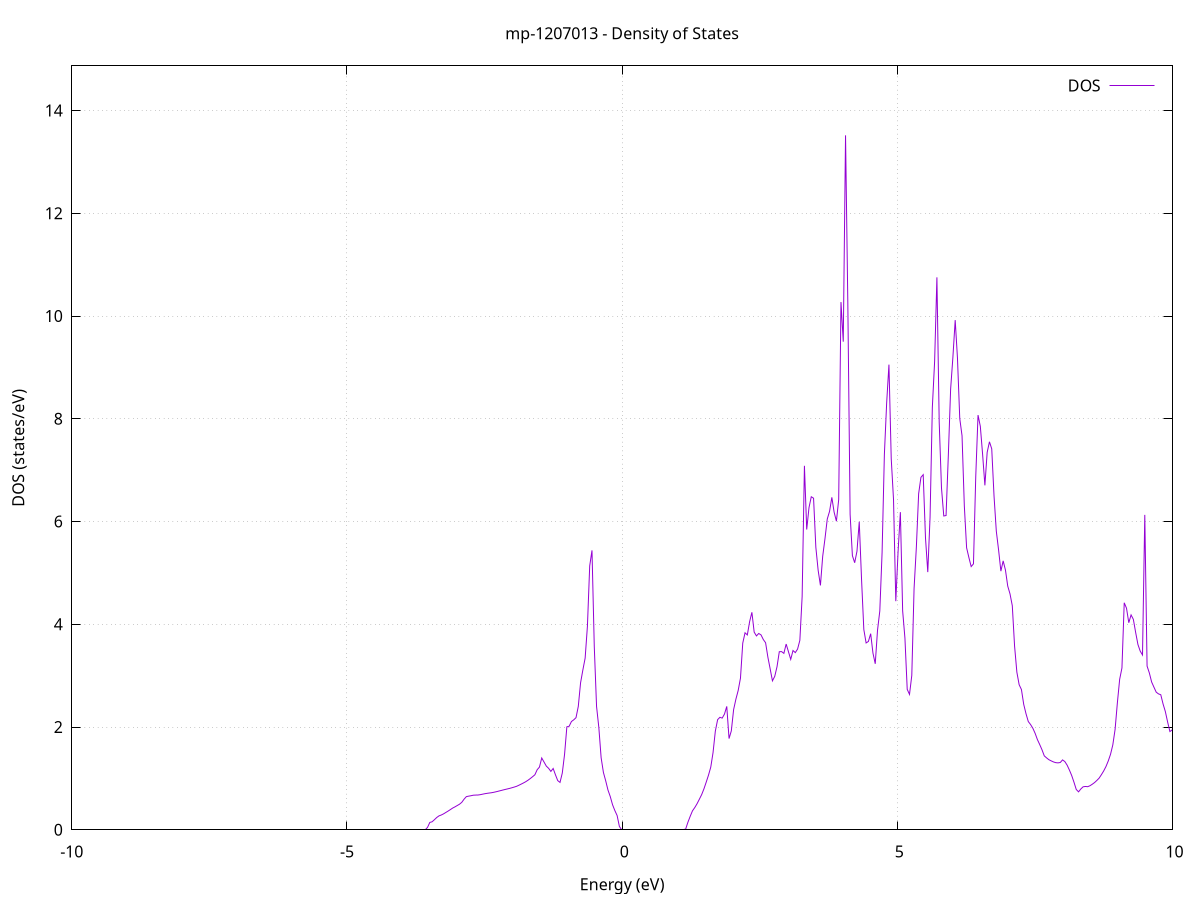 set title 'mp-1207013 - Density of States'
set xlabel 'Energy (eV)'
set ylabel 'DOS (states/eV)'
set grid
set xrange [-10:10]
set yrange [0:14.869]
set xzeroaxis lt -1
set terminal png size 800,600
set output 'mp-1207013_dos_gnuplot.png'
plot '-' using 1:2 with lines title 'DOS'
-42.302700 0.000000
-42.261200 0.000000
-42.219700 0.000000
-42.178100 0.000000
-42.136600 0.000000
-42.095100 0.000000
-42.053600 0.000000
-42.012100 0.000000
-41.970600 0.000000
-41.929100 0.000000
-41.887600 0.000000
-41.846100 0.000000
-41.804600 0.000000
-41.763100 0.000000
-41.721600 0.000000
-41.680100 0.000000
-41.638600 0.000000
-41.597100 0.000000
-41.555600 0.000000
-41.514100 0.000000
-41.472500 0.000000
-41.431000 0.000000
-41.389500 0.000000
-41.348000 0.000000
-41.306500 0.000000
-41.265000 0.000000
-41.223500 0.000000
-41.182000 0.000000
-41.140500 0.000000
-41.099000 0.000000
-41.057500 0.000000
-41.016000 0.000000
-40.974500 0.000000
-40.933000 0.000000
-40.891500 0.000000
-40.850000 0.000000
-40.808500 0.000000
-40.767000 0.000000
-40.725400 0.000000
-40.683900 0.000000
-40.642400 0.000000
-40.600900 0.000000
-40.559400 0.000000
-40.517900 0.000000
-40.476400 0.000000
-40.434900 0.000000
-40.393400 0.000000
-40.351900 0.000000
-40.310400 0.000000
-40.268900 0.000000
-40.227400 0.000000
-40.185900 0.000000
-40.144400 0.000000
-40.102900 0.000000
-40.061400 0.000000
-40.019800 0.000000
-39.978300 0.000000
-39.936800 0.000000
-39.895300 0.000000
-39.853800 0.000000
-39.812300 0.000000
-39.770800 0.000000
-39.729300 0.000000
-39.687800 0.000000
-39.646300 0.000000
-39.604800 0.000000
-39.563300 0.000000
-39.521800 0.000000
-39.480300 0.000000
-39.438800 0.000000
-39.397300 0.000000
-39.355800 0.000000
-39.314300 0.000000
-39.272700 0.000000
-39.231200 0.000000
-39.189700 0.000000
-39.148200 0.000000
-39.106700 0.000000
-39.065200 0.000000
-39.023700 0.000000
-38.982200 0.000000
-38.940700 0.000000
-38.899200 0.000000
-38.857700 0.000000
-38.816200 0.000000
-38.774700 0.000000
-38.733200 0.000000
-38.691700 0.000000
-38.650200 0.000000
-38.608700 0.000000
-38.567100 0.000000
-38.525600 66.203200
-38.484100 52.512200
-38.442600 61.236200
-38.401100 52.724800
-38.359600 56.885700
-38.318100 62.463600
-38.276600 20.226400
-38.235100 0.000000
-38.193600 0.000000
-38.152100 0.000000
-38.110600 88.839900
-38.069100 0.000000
-38.027600 0.000000
-37.986100 0.000000
-37.944600 0.000000
-37.903100 0.000000
-37.861600 0.000000
-37.820000 0.000000
-37.778500 0.000000
-37.737000 0.000000
-37.695500 0.000000
-37.654000 0.000000
-37.612500 0.000000
-37.571000 0.000000
-37.529500 0.000000
-37.488000 0.000000
-37.446500 0.000000
-37.405000 0.000000
-37.363500 0.000000
-37.322000 0.000000
-37.280500 0.000000
-37.239000 0.000000
-37.197500 0.000000
-37.156000 0.000000
-37.114400 0.000000
-37.072900 0.000000
-37.031400 0.000000
-36.989900 0.000000
-36.948400 0.000000
-36.906900 0.000000
-36.865400 0.000000
-36.823900 0.000000
-36.782400 0.000000
-36.740900 0.000000
-36.699400 0.000000
-36.657900 0.000000
-36.616400 0.000000
-36.574900 0.000000
-36.533400 0.000000
-36.491900 0.000000
-36.450400 0.000000
-36.408900 0.000000
-36.367300 0.000000
-36.325800 0.000000
-36.284300 0.000000
-36.242800 0.000000
-36.201300 0.000000
-36.159800 0.000000
-36.118300 0.000000
-36.076800 0.000000
-36.035300 0.000000
-35.993800 0.000000
-35.952300 0.000000
-35.910800 0.000000
-35.869300 0.000000
-35.827800 0.000000
-35.786300 0.000000
-35.744800 0.000000
-35.703300 0.000000
-35.661700 0.000000
-35.620200 0.000000
-35.578700 0.000000
-35.537200 0.000000
-35.495700 0.000000
-35.454200 0.000000
-35.412700 0.000000
-35.371200 0.000000
-35.329700 0.000000
-35.288200 0.000000
-35.246700 0.000000
-35.205200 0.000000
-35.163700 0.000000
-35.122200 0.000000
-35.080700 0.000000
-35.039200 0.000000
-34.997700 0.000000
-34.956200 0.000000
-34.914600 0.000000
-34.873100 0.000000
-34.831600 0.000000
-34.790100 0.000000
-34.748600 0.000000
-34.707100 0.000000
-34.665600 0.000000
-34.624100 0.000000
-34.582600 0.000000
-34.541100 0.000000
-34.499600 0.000000
-34.458100 0.000000
-34.416600 0.000000
-34.375100 0.000000
-34.333600 0.000000
-34.292100 0.000000
-34.250600 0.000000
-34.209000 0.000000
-34.167500 0.000000
-34.126000 0.000000
-34.084500 0.000000
-34.043000 0.000000
-34.001500 0.000000
-33.960000 0.000000
-33.918500 0.000000
-33.877000 0.000000
-33.835500 0.000000
-33.794000 0.000000
-33.752500 0.000000
-33.711000 0.000000
-33.669500 0.000000
-33.628000 0.000000
-33.586500 0.000000
-33.545000 0.000000
-33.503500 0.000000
-33.461900 0.000000
-33.420400 0.000000
-33.378900 0.000000
-33.337400 0.000000
-33.295900 0.000000
-33.254400 0.000000
-33.212900 0.000000
-33.171400 0.000000
-33.129900 0.000000
-33.088400 0.000000
-33.046900 0.000000
-33.005400 0.000000
-32.963900 0.000000
-32.922400 0.000000
-32.880900 0.000000
-32.839400 0.000000
-32.797900 0.000000
-32.756300 0.000000
-32.714800 0.000000
-32.673300 0.000000
-32.631800 0.000000
-32.590300 0.000000
-32.548800 0.000000
-32.507300 0.000000
-32.465800 0.000000
-32.424300 0.000000
-32.382800 0.000000
-32.341300 0.000000
-32.299800 0.000000
-32.258300 0.000000
-32.216800 0.000000
-32.175300 0.000000
-32.133800 0.000000
-32.092300 0.000000
-32.050800 0.000000
-32.009200 0.000000
-31.967700 0.000000
-31.926200 0.000000
-31.884700 0.000000
-31.843200 0.000000
-31.801700 0.000000
-31.760200 0.000000
-31.718700 0.000000
-31.677200 0.000000
-31.635700 0.000000
-31.594200 0.000000
-31.552700 0.000000
-31.511200 0.000000
-31.469700 0.000000
-31.428200 0.000000
-31.386700 0.000000
-31.345200 0.000000
-31.303600 0.000000
-31.262100 0.000000
-31.220600 0.000000
-31.179100 0.000000
-31.137600 0.000000
-31.096100 0.000000
-31.054600 0.000000
-31.013100 0.000000
-30.971600 0.000000
-30.930100 0.000000
-30.888600 0.000000
-30.847100 0.000000
-30.805600 0.000000
-30.764100 0.000000
-30.722600 0.000000
-30.681100 0.000000
-30.639600 0.000000
-30.598100 0.000000
-30.556500 0.000000
-30.515000 0.000000
-30.473500 0.000000
-30.432000 0.000000
-30.390500 0.000000
-30.349000 0.000000
-30.307500 0.000000
-30.266000 0.000000
-30.224500 0.000000
-30.183000 0.000000
-30.141500 0.000000
-30.100000 0.000000
-30.058500 0.000000
-30.017000 0.000000
-29.975500 0.000000
-29.934000 0.000000
-29.892500 0.000000
-29.850900 0.000000
-29.809400 0.000000
-29.767900 0.000000
-29.726400 0.000000
-29.684900 0.000000
-29.643400 0.000000
-29.601900 0.000000
-29.560400 0.000000
-29.518900 0.000000
-29.477400 0.000000
-29.435900 0.000000
-29.394400 0.000000
-29.352900 0.000000
-29.311400 0.000000
-29.269900 0.000000
-29.228400 0.000000
-29.186900 0.000000
-29.145400 0.000000
-29.103800 0.000000
-29.062300 0.000000
-29.020800 0.000000
-28.979300 0.000000
-28.937800 0.000000
-28.896300 0.000000
-28.854800 0.000000
-28.813300 0.000000
-28.771800 0.000000
-28.730300 0.000000
-28.688800 0.000000
-28.647300 0.000000
-28.605800 0.000000
-28.564300 0.000000
-28.522800 0.000000
-28.481300 0.000000
-28.439800 0.000000
-28.398200 0.000000
-28.356700 0.000000
-28.315200 0.000000
-28.273700 0.000000
-28.232200 0.000000
-28.190700 0.000000
-28.149200 0.000000
-28.107700 0.000000
-28.066200 0.000000
-28.024700 0.000000
-27.983200 0.000000
-27.941700 0.000000
-27.900200 0.000000
-27.858700 0.000000
-27.817200 0.000000
-27.775700 0.000000
-27.734200 0.000000
-27.692700 0.000000
-27.651100 0.000000
-27.609600 0.000000
-27.568100 0.000000
-27.526600 0.000000
-27.485100 0.000000
-27.443600 0.000000
-27.402100 0.000000
-27.360600 0.000000
-27.319100 0.000000
-27.277600 0.000000
-27.236100 0.000000
-27.194600 0.000000
-27.153100 0.000000
-27.111600 0.000000
-27.070100 0.000000
-27.028600 0.000000
-26.987100 0.000000
-26.945500 0.000000
-26.904000 0.000000
-26.862500 0.000000
-26.821000 0.000000
-26.779500 0.000000
-26.738000 0.000000
-26.696500 0.000000
-26.655000 0.000000
-26.613500 0.000000
-26.572000 0.000000
-26.530500 0.000000
-26.489000 0.000000
-26.447500 0.000000
-26.406000 0.000000
-26.364500 0.000000
-26.323000 0.000000
-26.281500 0.000000
-26.240000 0.000000
-26.198400 0.000000
-26.156900 0.000000
-26.115400 0.000000
-26.073900 0.000000
-26.032400 0.000000
-25.990900 0.000000
-25.949400 0.000000
-25.907900 0.000000
-25.866400 0.000000
-25.824900 0.000000
-25.783400 0.000000
-25.741900 0.000000
-25.700400 0.000000
-25.658900 0.000000
-25.617400 0.000000
-25.575900 0.000000
-25.534400 0.000000
-25.492800 0.000000
-25.451300 0.000000
-25.409800 0.000000
-25.368300 0.000000
-25.326800 0.000000
-25.285300 0.000000
-25.243800 0.000000
-25.202300 0.000000
-25.160800 0.000000
-25.119300 0.000000
-25.077800 0.000000
-25.036300 0.000000
-24.994800 0.000000
-24.953300 0.000000
-24.911800 0.000000
-24.870300 0.000000
-24.828800 0.000000
-24.787300 0.000000
-24.745700 0.000000
-24.704200 0.000000
-24.662700 0.000000
-24.621200 0.000000
-24.579700 0.000000
-24.538200 0.000000
-24.496700 0.000000
-24.455200 0.000000
-24.413700 0.000000
-24.372200 0.000000
-24.330700 0.000000
-24.289200 0.000000
-24.247700 0.000000
-24.206200 0.000000
-24.164700 0.000000
-24.123200 0.000000
-24.081700 0.000000
-24.040100 0.000000
-23.998600 0.000000
-23.957100 0.000000
-23.915600 0.000000
-23.874100 0.000000
-23.832600 0.000000
-23.791100 0.000000
-23.749600 0.000000
-23.708100 0.000000
-23.666600 0.000000
-23.625100 0.000000
-23.583600 0.000000
-23.542100 0.000000
-23.500600 0.000000
-23.459100 0.000000
-23.417600 0.000000
-23.376100 0.000000
-23.334600 0.000000
-23.293000 0.000000
-23.251500 0.000000
-23.210000 0.000000
-23.168500 0.000000
-23.127000 0.000000
-23.085500 0.000000
-23.044000 0.000000
-23.002500 0.000000
-22.961000 0.000000
-22.919500 0.000000
-22.878000 0.000000
-22.836500 0.000000
-22.795000 0.000000
-22.753500 0.000000
-22.712000 0.000000
-22.670500 0.000000
-22.629000 0.000000
-22.587400 0.000000
-22.545900 0.000000
-22.504400 0.000000
-22.462900 0.000000
-22.421400 0.000000
-22.379900 0.000000
-22.338400 0.000000
-22.296900 0.000000
-22.255400 0.000000
-22.213900 0.000000
-22.172400 0.000000
-22.130900 0.000000
-22.089400 0.000000
-22.047900 0.000000
-22.006400 0.000000
-21.964900 0.000000
-21.923400 0.000000
-21.881900 0.000000
-21.840300 0.000000
-21.798800 0.000000
-21.757300 0.000000
-21.715800 0.000000
-21.674300 0.000000
-21.632800 0.000000
-21.591300 0.000000
-21.549800 0.000000
-21.508300 0.000000
-21.466800 0.000000
-21.425300 0.000000
-21.383800 0.000000
-21.342300 0.000000
-21.300800 0.000000
-21.259300 0.000000
-21.217800 0.000000
-21.176300 0.000000
-21.134800 0.000000
-21.093200 0.000000
-21.051700 0.000000
-21.010200 0.000000
-20.968700 0.000000
-20.927200 0.000000
-20.885700 0.000000
-20.844200 0.000000
-20.802700 0.000000
-20.761200 0.000000
-20.719700 0.000000
-20.678200 0.000000
-20.636700 0.000000
-20.595200 0.000000
-20.553700 0.000000
-20.512200 0.000000
-20.470700 0.000000
-20.429200 0.000000
-20.387600 0.000000
-20.346100 0.000000
-20.304600 0.000000
-20.263100 0.000000
-20.221600 0.000000
-20.180100 0.000000
-20.138600 0.000000
-20.097100 0.000000
-20.055600 0.000000
-20.014100 0.000000
-19.972600 0.000000
-19.931100 0.000000
-19.889600 0.000000
-19.848100 0.000000
-19.806600 0.000000
-19.765100 0.000000
-19.723600 0.000000
-19.682100 0.000000
-19.640500 0.000000
-19.599000 0.000000
-19.557500 0.000000
-19.516000 0.000000
-19.474500 0.000000
-19.433000 0.000000
-19.391500 0.000000
-19.350000 0.000000
-19.308500 0.000000
-19.267000 0.000000
-19.225500 0.000000
-19.184000 0.000000
-19.142500 0.000000
-19.101000 0.000000
-19.059500 0.000000
-19.018000 0.000000
-18.976500 0.000000
-18.934900 0.000000
-18.893400 0.000000
-18.851900 0.000000
-18.810400 0.000000
-18.768900 0.000000
-18.727400 0.000000
-18.685900 0.000000
-18.644400 0.000000
-18.602900 0.000000
-18.561400 0.000000
-18.519900 0.000000
-18.478400 0.000000
-18.436900 0.000000
-18.395400 0.000000
-18.353900 0.000000
-18.312400 0.000000
-18.270900 0.000000
-18.229400 0.000000
-18.187800 0.000000
-18.146300 0.000000
-18.104800 0.000000
-18.063300 0.000000
-18.021800 0.000000
-17.980300 0.000000
-17.938800 0.000000
-17.897300 0.000000
-17.855800 0.000000
-17.814300 0.000000
-17.772800 0.000000
-17.731300 0.000000
-17.689800 0.000000
-17.648300 0.000000
-17.606800 0.000000
-17.565300 0.000000
-17.523800 0.000000
-17.482200 0.000000
-17.440700 0.000000
-17.399200 0.000000
-17.357700 0.000000
-17.316200 0.000000
-17.274700 0.000000
-17.233200 0.000000
-17.191700 0.000000
-17.150200 0.000000
-17.108700 0.000000
-17.067200 0.000000
-17.025700 0.000000
-16.984200 0.000000
-16.942700 0.000000
-16.901200 0.000000
-16.859700 0.000000
-16.818200 0.000000
-16.776700 0.000000
-16.735100 0.000000
-16.693600 0.000000
-16.652100 0.000000
-16.610600 0.000000
-16.569100 0.000000
-16.527600 0.000000
-16.486100 0.000000
-16.444600 0.000000
-16.403100 0.000000
-16.361600 0.000000
-16.320100 0.000000
-16.278600 0.000000
-16.237100 0.000000
-16.195600 0.000000
-16.154100 0.000000
-16.112600 0.000000
-16.071100 0.000000
-16.029500 0.000000
-15.988000 0.000000
-15.946500 0.000000
-15.905000 0.000000
-15.863500 0.000000
-15.822000 0.000000
-15.780500 0.000000
-15.739000 0.000000
-15.697500 0.000000
-15.656000 0.000000
-15.614500 0.000000
-15.573000 0.000000
-15.531500 0.000000
-15.490000 0.000000
-15.448500 0.000000
-15.407000 0.000000
-15.365500 0.000000
-15.324000 0.000000
-15.282400 0.000000
-15.240900 0.000000
-15.199400 0.000000
-15.157900 0.000000
-15.116400 0.000000
-15.074900 0.000000
-15.033400 0.000000
-14.991900 0.000000
-14.950400 0.000000
-14.908900 0.000000
-14.867400 0.000000
-14.825900 0.000000
-14.784400 0.000000
-14.742900 0.000000
-14.701400 0.000000
-14.659900 0.000000
-14.618400 0.000000
-14.576800 0.000000
-14.535300 0.000000
-14.493800 0.000000
-14.452300 0.000000
-14.410800 0.000000
-14.369300 0.000000
-14.327800 0.000000
-14.286300 0.000000
-14.244800 0.000000
-14.203300 0.000000
-14.161800 0.000000
-14.120300 0.000000
-14.078800 0.000000
-14.037300 0.000000
-13.995800 0.000000
-13.954300 0.000000
-13.912800 0.000000
-13.871300 0.000000
-13.829700 0.000000
-13.788200 0.000000
-13.746700 0.000000
-13.705200 0.000000
-13.663700 0.000000
-13.622200 0.000000
-13.580700 0.000000
-13.539200 0.000000
-13.497700 0.000000
-13.456200 0.000000
-13.414700 0.000000
-13.373200 0.000000
-13.331700 0.000000
-13.290200 0.000000
-13.248700 0.000000
-13.207200 0.000000
-13.165700 0.000000
-13.124100 0.000000
-13.082600 0.000000
-13.041100 0.000000
-12.999600 0.000000
-12.958100 0.000000
-12.916600 0.000000
-12.875100 0.000000
-12.833600 0.000000
-12.792100 0.000000
-12.750600 0.000000
-12.709100 0.000000
-12.667600 0.000000
-12.626100 0.000000
-12.584600 0.000000
-12.543100 0.000000
-12.501600 0.000000
-12.460100 0.000000
-12.418600 0.000000
-12.377000 0.000000
-12.335500 0.000000
-12.294000 0.000000
-12.252500 0.000000
-12.211000 0.000000
-12.169500 0.000000
-12.128000 0.000000
-12.086500 0.000000
-12.045000 0.000000
-12.003500 0.000000
-11.962000 0.000000
-11.920500 0.000000
-11.879000 0.000000
-11.837500 0.000000
-11.796000 0.000000
-11.754500 0.000000
-11.713000 0.000000
-11.671400 0.000000
-11.629900 0.000000
-11.588400 0.000000
-11.546900 0.000000
-11.505400 0.000000
-11.463900 0.000000
-11.422400 0.000000
-11.380900 0.000000
-11.339400 0.000000
-11.297900 0.000000
-11.256400 0.000000
-11.214900 0.000000
-11.173400 0.000000
-11.131900 0.000000
-11.090400 0.000000
-11.048900 0.000000
-11.007400 0.000000
-10.965900 0.000000
-10.924300 0.000000
-10.882800 0.000000
-10.841300 0.000000
-10.799800 0.000000
-10.758300 0.000000
-10.716800 0.000000
-10.675300 0.000000
-10.633800 0.000000
-10.592300 0.000000
-10.550800 0.000000
-10.509300 0.000000
-10.467800 0.000000
-10.426300 0.000000
-10.384800 0.000000
-10.343300 0.000000
-10.301800 0.000000
-10.260300 0.000000
-10.218700 0.000000
-10.177200 0.000000
-10.135700 0.000000
-10.094200 0.000000
-10.052700 0.000000
-10.011200 0.000000
-9.969700 0.000000
-9.928200 0.000000
-9.886700 0.000000
-9.845200 0.000000
-9.803700 0.000000
-9.762200 0.000000
-9.720700 0.000000
-9.679200 0.000000
-9.637700 0.000000
-9.596200 0.000000
-9.554700 0.000000
-9.513200 0.000000
-9.471600 0.000000
-9.430100 0.000000
-9.388600 0.000000
-9.347100 0.000000
-9.305600 0.000000
-9.264100 0.000000
-9.222600 0.000000
-9.181100 0.000000
-9.139600 0.000000
-9.098100 0.000000
-9.056600 0.000000
-9.015100 0.000000
-8.973600 0.000000
-8.932100 0.000000
-8.890600 0.000000
-8.849100 0.000000
-8.807600 0.000000
-8.766000 0.000000
-8.724500 0.000000
-8.683000 0.000000
-8.641500 0.000000
-8.600000 0.000000
-8.558500 0.000000
-8.517000 0.000000
-8.475500 0.000000
-8.434000 0.000000
-8.392500 0.000000
-8.351000 0.000000
-8.309500 0.000000
-8.268000 0.000000
-8.226500 0.000000
-8.185000 0.000000
-8.143500 0.000000
-8.102000 0.000000
-8.060500 0.000000
-8.018900 0.000000
-7.977400 0.000000
-7.935900 0.000000
-7.894400 0.000000
-7.852900 0.000000
-7.811400 0.000000
-7.769900 0.000000
-7.728400 0.000000
-7.686900 0.000000
-7.645400 0.000000
-7.603900 0.000000
-7.562400 0.000000
-7.520900 0.000000
-7.479400 0.000000
-7.437900 0.000000
-7.396400 0.000000
-7.354900 0.000000
-7.313300 0.000000
-7.271800 0.000000
-7.230300 0.000000
-7.188800 0.000000
-7.147300 0.000000
-7.105800 0.000000
-7.064300 0.000000
-7.022800 0.000000
-6.981300 0.000000
-6.939800 0.000000
-6.898300 0.000000
-6.856800 0.000000
-6.815300 0.000000
-6.773800 0.000000
-6.732300 0.000000
-6.690800 0.000000
-6.649300 0.000000
-6.607800 0.000000
-6.566200 0.000000
-6.524700 0.000000
-6.483200 0.000000
-6.441700 0.000000
-6.400200 0.000000
-6.358700 0.000000
-6.317200 0.000000
-6.275700 0.000000
-6.234200 0.000000
-6.192700 0.000000
-6.151200 0.000000
-6.109700 0.000000
-6.068200 0.000000
-6.026700 0.000000
-5.985200 0.000000
-5.943700 0.000000
-5.902200 0.000000
-5.860600 0.000000
-5.819100 0.000000
-5.777600 0.000000
-5.736100 0.000000
-5.694600 0.000000
-5.653100 0.000000
-5.611600 0.000000
-5.570100 0.000000
-5.528600 0.000000
-5.487100 0.000000
-5.445600 0.000000
-5.404100 0.000000
-5.362600 0.000000
-5.321100 0.000000
-5.279600 0.000000
-5.238100 0.000000
-5.196600 0.000000
-5.155100 0.000000
-5.113500 0.000000
-5.072000 0.000000
-5.030500 0.000000
-4.989000 0.000000
-4.947500 0.000000
-4.906000 0.000000
-4.864500 0.000000
-4.823000 0.000000
-4.781500 0.000000
-4.740000 0.000000
-4.698500 0.000000
-4.657000 0.000000
-4.615500 0.000000
-4.574000 0.000000
-4.532500 0.000000
-4.491000 0.000000
-4.449500 0.000000
-4.407900 0.000000
-4.366400 0.000000
-4.324900 0.000000
-4.283400 0.000000
-4.241900 0.000000
-4.200400 0.000000
-4.158900 0.000000
-4.117400 0.000000
-4.075900 0.000000
-4.034400 0.000000
-3.992900 0.000000
-3.951400 0.000000
-3.909900 0.000000
-3.868400 0.000000
-3.826900 0.000000
-3.785400 0.000000
-3.743900 0.000000
-3.702400 0.000000
-3.660800 0.000000
-3.619300 0.000000
-3.577800 0.000000
-3.536300 0.046500
-3.494800 0.142700
-3.453300 0.155400
-3.411800 0.195400
-3.370300 0.237800
-3.328800 0.270100
-3.287300 0.287100
-3.245800 0.309500
-3.204300 0.336500
-3.162800 0.363800
-3.121300 0.392500
-3.079800 0.422400
-3.038300 0.445600
-2.996800 0.471600
-2.955200 0.497400
-2.913700 0.534400
-2.872200 0.595500
-2.830700 0.645200
-2.789200 0.654600
-2.747700 0.662500
-2.706200 0.672600
-2.664700 0.675400
-2.623200 0.676300
-2.581700 0.682400
-2.540200 0.692000
-2.498700 0.701200
-2.457200 0.709000
-2.415700 0.715100
-2.374200 0.721000
-2.332700 0.729700
-2.291200 0.739800
-2.249700 0.750800
-2.208100 0.762300
-2.166600 0.773800
-2.125100 0.784900
-2.083600 0.795400
-2.042100 0.806300
-2.000600 0.818800
-1.959100 0.832000
-1.917600 0.846200
-1.876100 0.867000
-1.834600 0.888800
-1.793100 0.911400
-1.751600 0.935800
-1.710100 0.964800
-1.668600 0.997700
-1.627100 1.033100
-1.585600 1.070800
-1.544100 1.168700
-1.502500 1.220000
-1.461000 1.397400
-1.419500 1.318500
-1.378000 1.239500
-1.336500 1.196500
-1.295000 1.136200
-1.253500 1.193200
-1.212000 1.070600
-1.170500 0.957100
-1.129000 0.921800
-1.087500 1.104200
-1.046000 1.470500
-1.004500 2.004300
-0.963000 2.015000
-0.921500 2.107100
-0.880000 2.139500
-0.838500 2.181900
-0.797000 2.400100
-0.755400 2.860500
-0.713900 3.110200
-0.672400 3.340700
-0.630900 3.963700
-0.589400 5.135800
-0.547900 5.438600
-0.506400 3.568400
-0.464900 2.399800
-0.423400 1.988900
-0.381900 1.402600
-0.340400 1.116100
-0.298900 0.953600
-0.257400 0.773100
-0.215900 0.646200
-0.174400 0.487500
-0.132900 0.374600
-0.091400 0.277800
-0.049800 0.063500
-0.008300 0.000000
0.033200 0.000000
0.074700 0.000000
0.116200 0.000000
0.157700 0.000000
0.199200 0.000000
0.240700 0.000000
0.282200 0.000000
0.323700 0.000000
0.365200 0.000000
0.406700 0.000000
0.448200 0.000000
0.489700 0.000000
0.531200 0.000000
0.572700 0.000000
0.614200 0.000000
0.655700 0.000000
0.697300 0.000000
0.738800 0.000000
0.780300 0.000000
0.821800 0.000000
0.863300 0.000000
0.904800 0.000000
0.946300 0.000000
0.987800 0.000000
1.029300 0.000000
1.070800 0.000000
1.112300 0.000000
1.153800 0.012500
1.195300 0.147300
1.236800 0.263100
1.278300 0.369200
1.319800 0.432600
1.361300 0.507200
1.402900 0.594700
1.444400 0.683400
1.485900 0.795700
1.527400 0.926600
1.568900 1.062700
1.610400 1.220000
1.651900 1.504100
1.693400 1.920800
1.734900 2.143500
1.776400 2.189000
1.817900 2.173900
1.859400 2.252200
1.900900 2.401700
1.942400 1.774900
1.983900 1.925800
2.025400 2.338500
2.066900 2.542100
2.108400 2.711300
2.150000 2.951900
2.191500 3.633100
2.233000 3.834300
2.274500 3.792600
2.316000 4.049900
2.357500 4.233200
2.399000 3.847300
2.440500 3.773400
2.482000 3.821200
2.523500 3.793200
2.565000 3.703000
2.606500 3.640600
2.648000 3.360200
2.689500 3.131400
2.731000 2.899000
2.772500 2.985500
2.814000 3.173800
2.855600 3.466200
2.897100 3.468100
2.938600 3.433700
2.980100 3.615300
3.021600 3.467000
3.063100 3.316700
3.104600 3.489100
3.146100 3.448200
3.187600 3.517200
3.229100 3.687600
3.270600 4.539700
3.312100 7.084900
3.353600 5.844800
3.395100 6.271200
3.436600 6.482100
3.478100 6.453800
3.519600 5.497600
3.561100 5.053000
3.602700 4.756700
3.644200 5.323300
3.685700 5.667400
3.727200 6.049100
3.768700 6.197700
3.810200 6.470000
3.851700 6.181600
3.893200 6.005700
3.934700 6.425500
3.976200 10.271100
4.017700 9.500500
4.059200 13.517200
4.100700 10.246700
4.142200 6.140400
4.183700 5.335700
4.225200 5.197500
4.266700 5.420100
4.308300 5.996300
4.349800 4.878800
4.391300 3.898700
4.432800 3.636300
4.474300 3.665800
4.515800 3.817200
4.557300 3.438800
4.598800 3.230500
4.640300 3.885200
4.681800 4.259100
4.723300 5.397200
4.764800 7.304300
4.806300 8.307900
4.847800 9.053600
4.889300 7.224200
4.930800 6.431600
4.972300 4.449800
5.013800 5.414300
5.055400 6.182500
5.096900 4.260900
5.138400 3.729400
5.179900 2.732600
5.221400 2.635200
5.262900 3.004800
5.304400 4.695300
5.345900 5.500200
5.387400 6.541600
5.428900 6.859900
5.470400 6.912000
5.511900 5.682000
5.553400 5.015600
5.594900 6.083100
5.636400 8.224500
5.677900 9.118900
5.719400 10.752300
5.761000 7.935000
5.802500 6.653500
5.844000 6.108100
5.885500 6.116400
5.927000 7.288500
5.968500 8.575800
6.010000 9.199900
6.051500 9.920000
6.093000 9.180300
6.134500 8.005700
6.176000 7.669000
6.217500 6.304800
6.259000 5.488200
6.300500 5.298800
6.342000 5.123000
6.383500 5.175900
6.425000 6.875300
6.466500 8.071900
6.508100 7.853500
6.549600 7.308000
6.591100 6.704100
6.632600 7.346600
6.674100 7.552300
6.715600 7.414900
6.757100 6.498400
6.798600 5.813000
6.840100 5.445400
6.881600 5.034000
6.923100 5.234000
6.964600 5.056300
7.006100 4.744100
7.047600 4.590900
7.089100 4.361100
7.130600 3.574700
7.172100 3.068100
7.213700 2.823400
7.255200 2.729300
7.296700 2.440900
7.338200 2.259500
7.379700 2.106500
7.421200 2.048500
7.462700 1.975900
7.504200 1.876300
7.545700 1.754600
7.587200 1.659000
7.628700 1.557500
7.670200 1.438700
7.711700 1.399500
7.753200 1.364600
7.794700 1.341900
7.836200 1.321300
7.877700 1.306700
7.919200 1.302100
7.960800 1.309600
8.002300 1.360100
8.043800 1.327600
8.085300 1.257900
8.126800 1.162700
8.168300 1.056300
8.209800 0.925800
8.251300 0.784500
8.292800 0.738500
8.334300 0.793900
8.375800 0.836400
8.417300 0.843100
8.458800 0.838500
8.500300 0.857200
8.541800 0.886100
8.583300 0.918400
8.624800 0.959400
8.666400 1.005000
8.707900 1.072000
8.749400 1.144700
8.790900 1.230200
8.832400 1.338400
8.873900 1.468500
8.915400 1.651900
8.956900 1.953500
8.998400 2.471500
9.039900 2.928600
9.081400 3.149600
9.122900 4.418500
9.164400 4.312700
9.205900 4.029900
9.247400 4.182200
9.288900 4.095100
9.330400 3.841200
9.371900 3.606900
9.413500 3.477100
9.455000 3.402300
9.496500 6.129700
9.538000 3.186400
9.579500 3.051800
9.621000 2.876100
9.662500 2.776400
9.704000 2.678600
9.745500 2.645000
9.787000 2.628400
9.828500 2.449500
9.870000 2.301200
9.911500 2.096800
9.953000 1.912000
9.994500 1.942000
10.036000 2.154600
10.077500 2.026300
10.119100 1.357400
10.160600 1.340800
10.202100 1.480600
10.243600 1.529400
10.285100 1.608800
10.326600 1.660900
10.368100 1.648600
10.409600 1.630500
10.451100 1.627500
10.492600 1.686100
10.534100 1.773200
10.575600 1.890600
10.617100 2.000000
10.658600 2.144000
10.700100 2.277900
10.741600 2.366300
10.783100 2.521600
10.824600 2.567100
10.866200 2.420500
10.907700 2.246500
10.949200 2.103600
10.990700 1.805800
11.032200 1.414600
11.073700 1.309600
11.115200 1.189500
11.156700 1.107500
11.198200 1.072500
11.239700 1.051200
11.281200 1.031500
11.322700 1.014400
11.364200 1.003400
11.405700 0.992700
11.447200 0.986900
11.488700 1.099900
11.530200 1.530800
11.571800 1.870200
11.613300 2.090800
11.654800 2.418400
11.696300 2.418200
11.737800 2.371000
11.779300 2.395000
11.820800 2.442500
11.862300 2.520500
11.903800 2.646200
11.945300 2.982100
11.986800 2.733400
12.028300 2.471200
12.069800 2.214000
12.111300 2.067600
12.152800 1.920400
12.194300 1.771800
12.235800 1.625200
12.277300 1.481100
12.318900 1.345300
12.360400 1.236300
12.401900 1.150700
12.443400 1.081400
12.484900 1.035600
12.526400 1.017500
12.567900 1.010800
12.609400 1.007000
12.650900 1.008200
12.692400 0.996800
12.733900 1.031400
12.775400 1.127700
12.816900 1.189400
12.858400 1.251700
12.899900 1.288100
12.941400 1.313000
12.982900 1.356900
13.024500 1.416700
13.066000 1.544800
13.107500 1.699600
13.149000 1.737100
13.190500 1.735500
13.232000 1.766100
13.273500 1.812800
13.315000 1.907900
13.356500 2.040200
13.398000 1.871000
13.439500 1.893700
13.481000 1.941600
13.522500 2.019400
13.564000 2.007800
13.605500 1.973100
13.647000 1.908000
13.688500 1.859600
13.730000 1.811300
13.771600 1.706100
13.813100 1.652900
13.854600 1.680100
13.896100 1.708800
13.937600 1.712800
13.979100 1.696800
14.020600 1.694000
14.062100 1.734300
14.103600 1.826700
14.145100 1.945600
14.186600 2.001800
14.228100 2.028300
14.269600 2.053800
14.311100 2.070000
14.352600 2.103100
14.394100 2.150300
14.435600 2.193100
14.477200 2.201500
14.518700 2.201400
14.560200 2.128500
14.601700 2.015600
14.643200 1.923500
14.684700 1.775900
14.726200 1.724500
14.767700 2.006700
14.809200 1.829400
14.850700 1.793800
14.892200 1.736100
14.933700 1.656400
14.975200 1.591900
15.016700 1.567400
15.058200 1.590400
15.099700 1.627600
15.141200 1.701300
15.182700 1.810800
15.224300 1.896600
15.265800 2.012900
15.307300 2.134900
15.348800 2.205500
15.390300 2.703900
15.431800 2.827200
15.473300 2.881100
15.514800 2.910700
15.556300 2.915200
15.597800 2.922200
15.639300 2.974600
15.680800 3.041200
15.722300 3.126900
15.763800 3.064400
15.805300 2.924000
15.846800 2.761300
15.888300 2.510400
15.929900 2.514000
15.971400 2.310100
16.012900 2.141500
16.054400 2.023200
16.095900 1.816600
16.137400 1.988000
16.178900 2.065800
16.220400 2.110400
16.261900 2.179500
16.303400 2.489600
16.344900 2.517600
16.386400 2.948600
16.427900 3.659000
16.469400 3.853500
16.510900 3.319700
16.552400 2.993500
16.593900 2.595400
16.635400 2.296300
16.677000 2.169800
16.718500 2.279700
16.760000 2.526800
16.801500 2.598500
16.843000 2.646200
16.884500 2.887200
16.926000 3.299000
16.967500 3.239000
17.009000 2.667500
17.050500 2.598300
17.092000 2.556300
17.133500 2.052000
17.175000 1.856400
17.216500 2.326300
17.258000 2.652400
17.299500 3.139500
17.341000 3.361400
17.382600 3.757100
17.424100 4.027200
17.465600 3.924100
17.507100 3.428900
17.548600 2.910000
17.590100 2.513500
17.631600 2.317400
17.673100 2.291800
17.714600 2.370600
17.756100 3.018800
17.797600 2.659600
17.839100 2.520800
17.880600 2.467400
17.922100 2.444000
17.963600 2.475700
18.005100 2.620100
18.046600 2.718300
18.088100 2.767600
18.129700 2.762600
18.171200 2.611500
18.212700 2.465900
18.254200 2.453200
18.295700 2.354000
18.337200 2.296300
18.378700 2.234000
18.420200 2.136900
18.461700 2.105600
18.503200 2.123500
18.544700 2.193800
18.586200 2.328200
18.627700 2.585400
18.669200 2.892500
18.710700 3.207700
18.752200 3.350200
18.793700 2.882000
18.835200 3.080400
18.876800 3.033800
18.918300 3.039600
18.959800 2.980500
19.001300 2.787600
19.042800 2.626300
19.084300 2.493200
19.125800 2.266500
19.167300 2.434000
19.208800 2.514600
19.250300 2.633500
19.291800 2.858200
19.333300 2.981100
19.374800 2.945800
19.416300 2.988400
19.457800 3.023300
19.499300 3.064200
19.540800 2.991900
19.582400 2.887500
19.623900 2.696600
19.665400 2.519700
19.706900 2.403400
19.748400 2.360800
19.789900 2.348800
19.831400 2.393300
19.872900 2.414600
19.914400 2.448100
19.955900 2.459800
19.997400 2.502800
20.038900 2.524900
20.080400 2.410100
20.121900 2.334300
20.163400 2.230000
20.204900 2.128100
20.246400 2.049300
20.287900 2.002700
20.329500 2.093800
20.371000 2.052600
20.412500 2.017900
20.454000 1.989000
20.495500 1.955300
20.537000 1.939400
20.578500 1.931100
20.620000 1.920900
20.661500 1.897800
20.703000 1.924400
20.744500 1.834500
20.786000 1.836100
20.827500 1.873300
20.869000 1.969900
20.910500 1.992400
20.952000 2.059000
20.993500 2.100500
21.035100 2.157100
21.076600 2.211200
21.118100 2.230200
21.159600 2.318700
21.201100 2.390800
21.242600 2.484600
21.284100 3.355600
21.325600 2.572100
21.367100 2.608700
21.408600 2.668000
21.450100 2.698400
21.491600 2.668400
21.533100 2.564000
21.574600 2.541300
21.616100 2.511700
21.657600 2.530400
21.699100 2.664500
21.740600 2.563900
21.782200 2.538100
21.823700 2.496700
21.865200 2.399700
21.906700 2.255000
21.948200 1.924300
21.989700 1.727200
22.031200 1.513400
22.072700 1.411000
22.114200 1.385600
22.155700 1.404700
22.197200 1.465200
22.238700 1.563000
22.280200 1.582300
22.321700 1.648300
22.363200 1.721800
22.404700 1.829500
22.446200 1.979400
22.487800 2.215700
22.529300 2.833100
22.570800 2.902900
22.612300 3.042800
22.653800 3.213600
22.695300 3.347100
22.736800 3.427300
22.778300 3.506300
22.819800 3.354300
22.861300 3.280300
22.902800 3.051500
22.944300 2.719800
22.985800 2.575900
23.027300 2.655800
23.068800 2.644400
23.110300 2.685200
23.151800 2.822700
23.193300 2.892100
23.234900 2.886600
23.276400 3.126900
23.317900 3.364400
23.359400 3.515100
23.400900 3.453900
23.442400 3.358000
23.483900 3.203200
23.525400 3.100100
23.566900 3.053600
23.608400 3.029200
23.649900 2.869800
23.691400 2.858500
23.732900 2.673800
23.774400 2.459000
23.815900 2.331100
23.857400 2.288100
23.898900 2.263400
23.940500 2.206100
23.982000 2.183500
24.023500 2.119400
24.065000 2.055800
24.106500 1.933400
24.148000 1.851800
24.189500 1.798900
24.231000 1.762200
24.272500 1.749600
24.314000 1.818600
24.355500 1.842200
24.397000 1.866000
24.438500 1.893500
24.480000 1.910900
24.521500 1.885900
24.563000 1.873700
24.604500 1.875700
24.646000 1.884300
24.687600 1.930100
24.729100 1.973600
24.770600 2.035700
24.812100 2.095300
24.853600 2.164500
24.895100 2.241300
24.936600 2.254300
24.978100 2.301900
25.019600 2.377800
25.061100 2.459100
25.102600 2.442700
25.144100 2.377300
25.185600 2.317200
25.227100 2.257200
25.268600 2.211600
25.310100 2.157300
25.351600 2.146500
25.393200 2.150500
25.434700 2.194700
25.476200 2.330200
25.517700 2.408200
25.559200 2.589200
25.600700 2.668600
25.642200 2.586500
25.683700 2.488300
25.725200 2.467900
25.766700 2.337300
25.808200 2.225800
25.849700 2.146500
25.891200 2.190100
25.932700 2.193500
25.974200 2.310600
26.015700 2.359100
26.057200 2.482800
26.098700 2.596500
26.140300 2.669600
26.181800 3.030800
26.223300 2.916900
26.264800 2.787400
26.306300 2.266600
26.347800 2.032900
26.389300 1.895600
26.430800 1.725900
26.472300 1.521800
26.513800 1.531500
26.555300 1.578700
26.596800 1.665300
26.638300 1.710400
26.679800 1.705800
26.721300 1.781000
26.762800 1.897400
26.804300 2.006900
26.845900 2.116400
26.887400 2.225800
26.928900 2.404700
26.970400 2.662500
27.011900 2.569100
27.053400 2.519400
27.094900 2.977800
27.136400 3.000700
27.177900 2.861400
27.219400 2.705400
27.260900 2.782800
27.302400 3.012100
27.343900 3.165100
27.385400 3.338600
27.426900 3.323300
27.468400 3.120500
27.509900 2.914200
27.551400 2.697800
27.593000 2.509600
27.634500 2.332700
27.676000 2.309000
27.717500 2.409100
27.759000 2.451400
27.800500 2.421500
27.842000 2.382300
27.883500 2.458500
27.925000 2.447100
27.966500 2.428200
28.008000 2.441900
28.049500 2.511500
28.091000 2.472400
28.132500 2.404400
28.174000 2.415200
28.215500 2.438500
28.257000 2.524600
28.298600 2.611400
28.340100 2.742100
28.381600 2.713300
28.423100 2.698100
28.464600 2.710600
28.506100 2.803700
28.547600 2.937000
28.589100 2.904600
28.630600 2.829400
28.672100 2.756300
28.713600 2.697900
28.755100 2.690100
28.796600 2.558900
28.838100 2.461000
28.879600 2.384700
28.921100 2.340000
28.962600 2.458200
29.004100 2.507300
29.045700 2.583400
29.087200 2.805300
29.128700 3.046500
29.170200 3.429300
29.211700 3.637800
29.253200 3.731500
29.294700 3.866700
29.336200 3.966000
29.377700 4.176800
29.419200 4.245200
29.460700 4.214900
29.502200 4.156700
29.543700 4.115300
29.585200 3.857500
29.626700 3.845400
29.668200 3.847500
29.709700 3.660100
29.751300 3.830500
29.792800 4.048100
29.834300 3.666300
29.875800 3.409100
29.917300 3.188100
29.958800 2.940000
30.000300 2.634600
30.041800 2.614300
30.083300 2.718700
30.124800 2.787900
30.166300 2.797100
30.207800 2.888900
30.249300 2.930500
30.290800 2.934100
30.332300 2.850900
30.373800 2.819000
30.415300 2.735400
30.456800 2.781700
30.498400 2.831600
30.539900 2.930200
30.581400 3.097200
30.622900 3.298500
30.664400 3.400400
30.705900 3.363800
30.747400 3.418200
30.788900 3.543700
30.830400 4.039300
30.871900 3.554200
30.913400 3.282700
30.954900 3.010200
30.996400 2.779000
31.037900 2.612900
31.079400 2.452200
31.120900 2.379500
31.162400 2.398900
31.204000 2.432200
31.245500 2.518200
31.287000 2.636900
31.328500 2.778100
31.370000 2.831800
31.411500 2.845500
31.453000 2.918500
31.494500 2.906500
31.536000 2.865700
31.577500 2.755100
31.619000 2.538200
31.660500 2.443700
31.702000 2.486900
31.743500 2.302000
31.785000 2.241300
31.826500 2.268200
31.868000 2.167900
31.909500 2.168500
31.951100 2.335800
31.992600 2.672800
32.034100 3.146600
32.075600 3.769800
32.117100 3.957500
32.158600 3.925200
32.200100 3.753300
32.241600 3.224800
32.283100 3.049900
32.324600 2.883400
32.366100 2.832300
32.407600 2.912400
32.449100 2.821900
32.490600 2.735400
32.532100 2.713300
32.573600 2.792900
32.615100 3.164600
32.656700 3.842900
32.698200 4.790100
32.739700 5.490400
32.781200 6.410200
32.822700 8.862800
32.864200 16.376100
32.905700 74.368400
32.947200 24.991000
32.988700 18.983100
33.030200 9.865400
33.071700 6.049800
33.113200 4.744900
33.154700 4.272300
33.196200 4.003600
33.237700 3.772000
33.279200 3.465400
33.320700 2.986800
33.362200 2.919300
33.403800 3.014800
33.445300 3.095000
33.486800 3.368300
33.528300 3.492100
33.569800 3.444000
33.611300 3.415800
33.652800 3.424600
33.694300 3.302000
33.735800 3.164600
33.777300 3.151200
33.818800 3.087900
33.860300 2.986100
33.901800 2.895400
33.943300 2.696600
33.984800 2.653100
34.026300 2.700600
34.067800 2.738300
34.109400 2.779500
34.150900 2.940500
34.192400 3.010800
34.233900 3.133500
34.275400 3.169000
34.316900 3.004500
34.358400 2.953600
34.399900 2.933000
34.441400 2.925200
34.482900 2.939600
34.524400 2.983200
34.565900 3.093100
34.607400 3.082200
34.648900 3.008800
34.690400 3.161800
34.731900 3.114000
34.773400 3.147100
34.814900 3.222300
34.856500 3.418900
34.898000 3.797000
34.939500 4.078300
34.981000 3.874900
35.022500 3.654100
35.064000 3.449600
35.105500 3.270000
35.147000 3.098800
35.188500 2.895800
35.230000 2.490700
35.271500 2.308500
35.313000 2.354300
35.354500 2.405200
35.396000 2.546000
35.437500 3.010200
35.479000 3.194100
35.520500 3.151300
35.562100 2.948500
35.603600 2.733800
35.645100 2.588900
35.686600 2.470800
35.728100 2.395200
35.769600 2.473800
35.811100 2.264900
35.852600 2.051000
35.894100 2.020300
35.935600 1.816400
35.977100 1.594700
36.018600 1.446400
36.060100 1.306100
36.101600 1.110700
36.143100 0.960700
36.184600 0.738200
36.226100 0.654900
36.267600 0.578700
36.309200 0.529200
36.350700 0.518200
36.392200 0.491400
36.433700 0.405300
36.475200 0.348900
36.516700 0.292100
36.558200 0.242400
36.599700 0.194600
36.641200 0.151800
36.682700 0.112700
36.724200 0.078700
36.765700 0.049700
36.807200 0.028100
36.848700 0.012900
36.890200 0.003500
36.931700 0.000000
36.973200 0.000000
37.014800 0.000000
37.056300 0.000000
37.097800 0.000000
37.139300 0.000000
37.180800 0.000000
37.222300 0.000000
37.263800 0.000000
37.305300 0.000000
37.346800 0.000000
37.388300 0.000000
37.429800 0.000000
37.471300 0.000000
37.512800 0.000000
37.554300 0.000000
37.595800 0.000000
37.637300 0.000000
37.678800 0.000000
37.720300 0.000000
37.761900 0.000000
37.803400 0.000000
37.844900 0.000000
37.886400 0.000000
37.927900 0.000000
37.969400 0.000000
38.010900 0.000000
38.052400 0.000000
38.093900 0.000000
38.135400 0.000000
38.176900 0.000000
38.218400 0.000000
38.259900 0.000000
38.301400 0.000000
38.342900 0.000000
38.384400 0.000000
38.425900 0.000000
38.467500 0.000000
38.509000 0.000000
38.550500 0.000000
38.592000 0.000000
38.633500 0.000000
38.675000 0.000000
38.716500 0.000000
38.758000 0.000000
38.799500 0.000000
38.841000 0.000000
38.882500 0.000000
38.924000 0.000000
38.965500 0.000000
39.007000 0.000000
39.048500 0.000000
39.090000 0.000000
39.131500 0.000000
39.173000 0.000000
39.214600 0.000000
39.256100 0.000000
39.297600 0.000000
39.339100 0.000000
39.380600 0.000000
39.422100 0.000000
39.463600 0.000000
39.505100 0.000000
39.546600 0.000000
39.588100 0.000000
39.629600 0.000000
39.671100 0.000000
39.712600 0.000000
39.754100 0.000000
39.795600 0.000000
39.837100 0.000000
39.878600 0.000000
39.920200 0.000000
39.961700 0.000000
40.003200 0.000000
40.044700 0.000000
40.086200 0.000000
40.127700 0.000000
40.169200 0.000000
40.210700 0.000000
40.252200 0.000000
40.293700 0.000000
40.335200 0.000000
40.376700 0.000000
40.418200 0.000000
40.459700 0.000000
40.501200 0.000000
40.542700 0.000000
40.584200 0.000000
40.625700 0.000000
40.667300 0.000000
40.708800 0.000000
e
